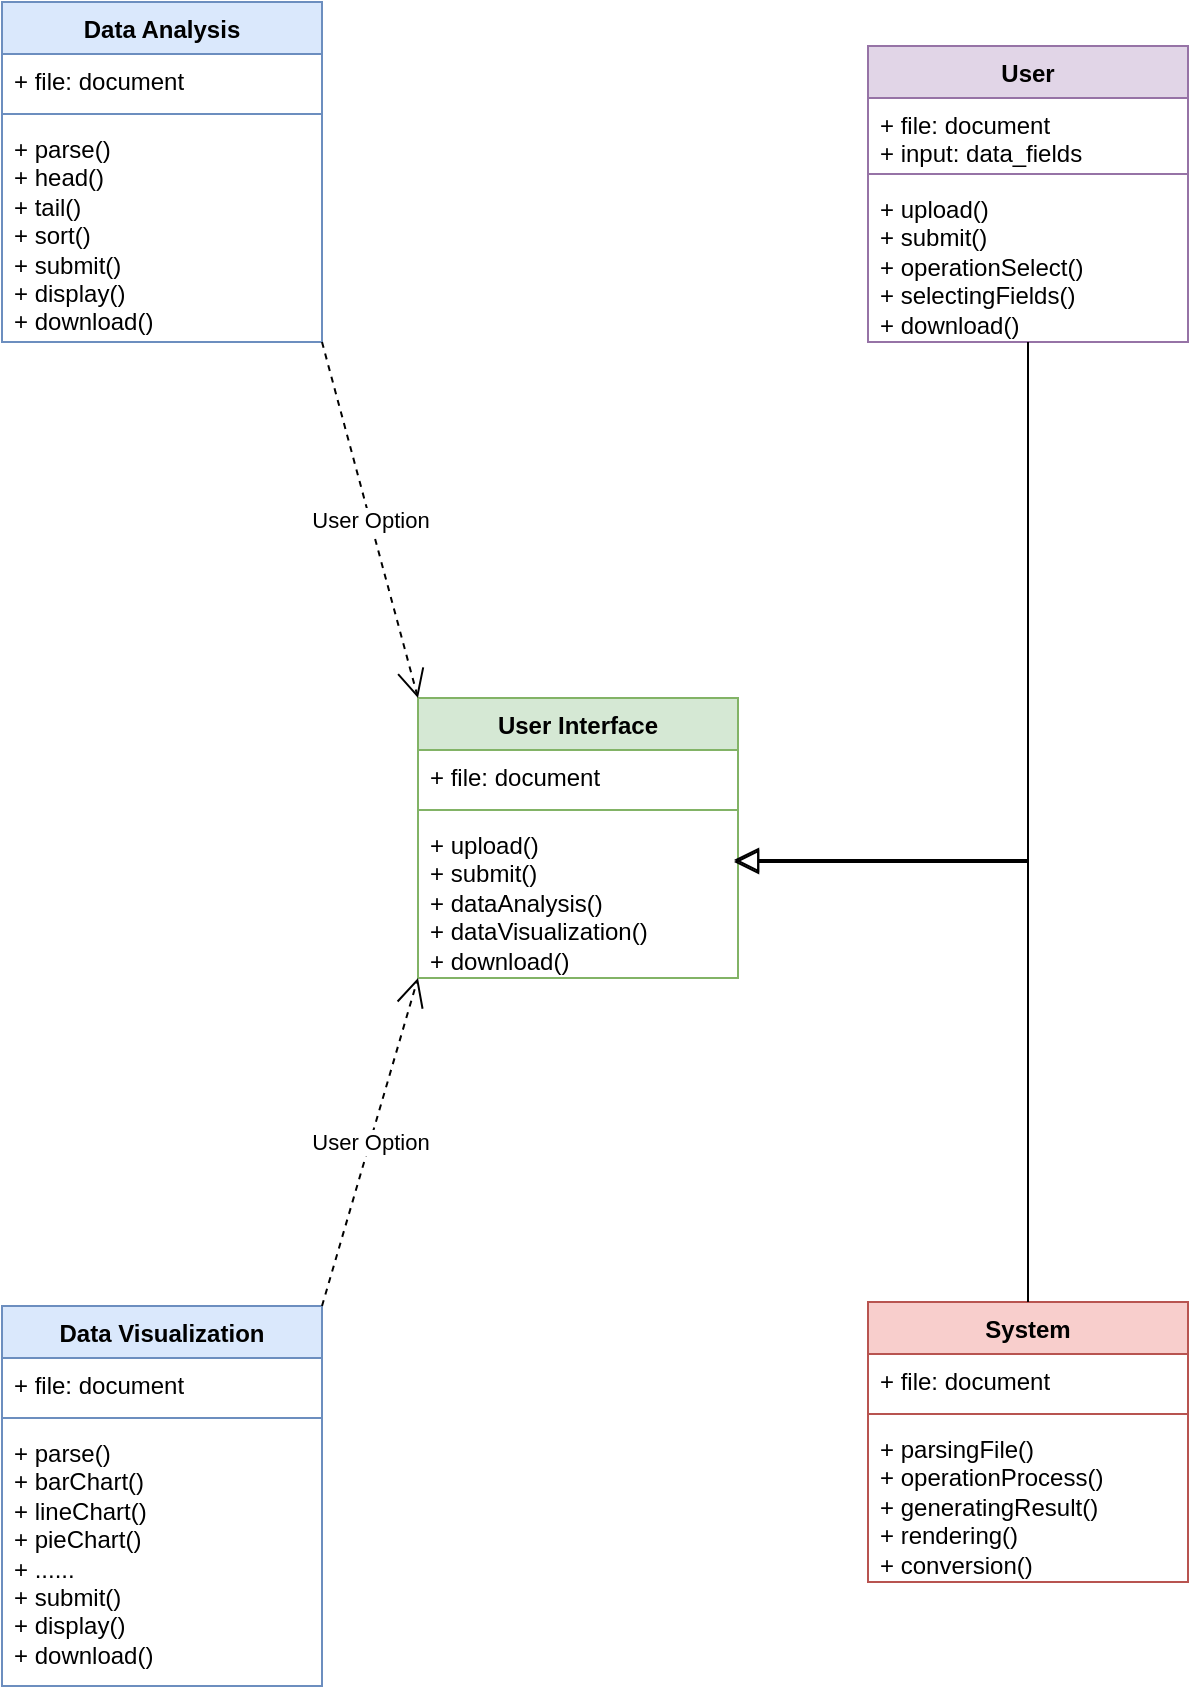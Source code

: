 <mxfile version="26.0.11">
  <diagram id="C5RBs43oDa-KdzZeNtuy" name="Page-1">
    <mxGraphModel grid="0" page="1" gridSize="10" guides="1" tooltips="1" connect="1" arrows="1" fold="1" pageScale="1" pageWidth="827" pageHeight="1169" math="0" shadow="0">
      <root>
        <mxCell id="WIyWlLk6GJQsqaUBKTNV-0" />
        <mxCell id="WIyWlLk6GJQsqaUBKTNV-1" parent="WIyWlLk6GJQsqaUBKTNV-0" />
        <mxCell id="8dr9rXT9LXINj3wEu-Yk-1" value="User Interface" style="swimlane;fontStyle=1;align=center;verticalAlign=top;childLayout=stackLayout;horizontal=1;startSize=26;horizontalStack=0;resizeParent=1;resizeParentMax=0;resizeLast=0;collapsible=1;marginBottom=0;whiteSpace=wrap;html=1;fillColor=#d5e8d4;strokeColor=#82b366;" vertex="1" parent="WIyWlLk6GJQsqaUBKTNV-1">
          <mxGeometry x="325" y="512" width="160" height="140" as="geometry" />
        </mxCell>
        <mxCell id="8dr9rXT9LXINj3wEu-Yk-2" value="+ file: document" style="text;strokeColor=none;fillColor=none;align=left;verticalAlign=top;spacingLeft=4;spacingRight=4;overflow=hidden;rotatable=0;points=[[0,0.5],[1,0.5]];portConstraint=eastwest;whiteSpace=wrap;html=1;" vertex="1" parent="8dr9rXT9LXINj3wEu-Yk-1">
          <mxGeometry y="26" width="160" height="26" as="geometry" />
        </mxCell>
        <mxCell id="8dr9rXT9LXINj3wEu-Yk-3" value="" style="line;strokeWidth=1;fillColor=none;align=left;verticalAlign=middle;spacingTop=-1;spacingLeft=3;spacingRight=3;rotatable=0;labelPosition=right;points=[];portConstraint=eastwest;strokeColor=inherit;" vertex="1" parent="8dr9rXT9LXINj3wEu-Yk-1">
          <mxGeometry y="52" width="160" height="8" as="geometry" />
        </mxCell>
        <mxCell id="8dr9rXT9LXINj3wEu-Yk-4" value="+ upload()&lt;div&gt;+ submit()&lt;/div&gt;&lt;div&gt;+ dataAnalysis()&lt;/div&gt;&lt;div&gt;+ dataVisualization()&lt;/div&gt;&lt;div&gt;+ download()&lt;/div&gt;" style="text;strokeColor=none;fillColor=none;align=left;verticalAlign=top;spacingLeft=4;spacingRight=4;overflow=hidden;rotatable=0;points=[[0,0.5],[1,0.5]];portConstraint=eastwest;whiteSpace=wrap;html=1;" vertex="1" parent="8dr9rXT9LXINj3wEu-Yk-1">
          <mxGeometry y="60" width="160" height="80" as="geometry" />
        </mxCell>
        <mxCell id="8dr9rXT9LXINj3wEu-Yk-9" value="Data Analysis" style="swimlane;fontStyle=1;align=center;verticalAlign=top;childLayout=stackLayout;horizontal=1;startSize=26;horizontalStack=0;resizeParent=1;resizeParentMax=0;resizeLast=0;collapsible=1;marginBottom=0;whiteSpace=wrap;html=1;fillColor=#dae8fc;strokeColor=#6c8ebf;" vertex="1" parent="WIyWlLk6GJQsqaUBKTNV-1">
          <mxGeometry x="117" y="164" width="160" height="170" as="geometry" />
        </mxCell>
        <mxCell id="8dr9rXT9LXINj3wEu-Yk-10" value="+ file: document" style="text;strokeColor=none;fillColor=none;align=left;verticalAlign=top;spacingLeft=4;spacingRight=4;overflow=hidden;rotatable=0;points=[[0,0.5],[1,0.5]];portConstraint=eastwest;whiteSpace=wrap;html=1;" vertex="1" parent="8dr9rXT9LXINj3wEu-Yk-9">
          <mxGeometry y="26" width="160" height="26" as="geometry" />
        </mxCell>
        <mxCell id="8dr9rXT9LXINj3wEu-Yk-11" value="" style="line;strokeWidth=1;fillColor=none;align=left;verticalAlign=middle;spacingTop=-1;spacingLeft=3;spacingRight=3;rotatable=0;labelPosition=right;points=[];portConstraint=eastwest;strokeColor=inherit;" vertex="1" parent="8dr9rXT9LXINj3wEu-Yk-9">
          <mxGeometry y="52" width="160" height="8" as="geometry" />
        </mxCell>
        <mxCell id="8dr9rXT9LXINj3wEu-Yk-12" value="+ parse()&lt;div&gt;+ head()&lt;/div&gt;&lt;div&gt;+ tail()&lt;/div&gt;&lt;div&gt;+ sort()&lt;/div&gt;&lt;div&gt;+ submit()&lt;/div&gt;&lt;div&gt;+ display()&lt;/div&gt;&lt;div&gt;+ download()&lt;/div&gt;" style="text;strokeColor=none;fillColor=none;align=left;verticalAlign=top;spacingLeft=4;spacingRight=4;overflow=hidden;rotatable=0;points=[[0,0.5],[1,0.5]];portConstraint=eastwest;whiteSpace=wrap;html=1;" vertex="1" parent="8dr9rXT9LXINj3wEu-Yk-9">
          <mxGeometry y="60" width="160" height="110" as="geometry" />
        </mxCell>
        <mxCell id="8dr9rXT9LXINj3wEu-Yk-13" value="Data Visualization" style="swimlane;fontStyle=1;align=center;verticalAlign=top;childLayout=stackLayout;horizontal=1;startSize=26;horizontalStack=0;resizeParent=1;resizeParentMax=0;resizeLast=0;collapsible=1;marginBottom=0;whiteSpace=wrap;html=1;fillColor=#dae8fc;strokeColor=#6c8ebf;" vertex="1" parent="WIyWlLk6GJQsqaUBKTNV-1">
          <mxGeometry x="117" y="816" width="160" height="190" as="geometry" />
        </mxCell>
        <mxCell id="8dr9rXT9LXINj3wEu-Yk-14" value="+ file: document" style="text;strokeColor=none;fillColor=none;align=left;verticalAlign=top;spacingLeft=4;spacingRight=4;overflow=hidden;rotatable=0;points=[[0,0.5],[1,0.5]];portConstraint=eastwest;whiteSpace=wrap;html=1;" vertex="1" parent="8dr9rXT9LXINj3wEu-Yk-13">
          <mxGeometry y="26" width="160" height="26" as="geometry" />
        </mxCell>
        <mxCell id="8dr9rXT9LXINj3wEu-Yk-15" value="" style="line;strokeWidth=1;fillColor=none;align=left;verticalAlign=middle;spacingTop=-1;spacingLeft=3;spacingRight=3;rotatable=0;labelPosition=right;points=[];portConstraint=eastwest;strokeColor=inherit;" vertex="1" parent="8dr9rXT9LXINj3wEu-Yk-13">
          <mxGeometry y="52" width="160" height="8" as="geometry" />
        </mxCell>
        <mxCell id="8dr9rXT9LXINj3wEu-Yk-16" value="+ parse()&lt;div&gt;+ barChart()&lt;/div&gt;&lt;div&gt;+ lineChart()&lt;/div&gt;&lt;div&gt;+ pieChart()&lt;/div&gt;&lt;div&gt;+ ......&lt;/div&gt;&lt;div&gt;+ submit()&lt;/div&gt;&lt;div&gt;+ display()&lt;/div&gt;&lt;div&gt;+ download()&lt;/div&gt;" style="text;strokeColor=none;fillColor=none;align=left;verticalAlign=top;spacingLeft=4;spacingRight=4;overflow=hidden;rotatable=0;points=[[0,0.5],[1,0.5]];portConstraint=eastwest;whiteSpace=wrap;html=1;" vertex="1" parent="8dr9rXT9LXINj3wEu-Yk-13">
          <mxGeometry y="60" width="160" height="130" as="geometry" />
        </mxCell>
        <mxCell id="8dr9rXT9LXINj3wEu-Yk-17" value="User" style="swimlane;fontStyle=1;align=center;verticalAlign=top;childLayout=stackLayout;horizontal=1;startSize=26;horizontalStack=0;resizeParent=1;resizeParentMax=0;resizeLast=0;collapsible=1;marginBottom=0;whiteSpace=wrap;html=1;fillColor=#e1d5e7;strokeColor=#9673a6;" vertex="1" parent="WIyWlLk6GJQsqaUBKTNV-1">
          <mxGeometry x="550" y="186" width="160" height="148" as="geometry" />
        </mxCell>
        <mxCell id="8dr9rXT9LXINj3wEu-Yk-18" value="+ file: document&lt;div&gt;+ input: data_fields&lt;/div&gt;" style="text;strokeColor=none;fillColor=none;align=left;verticalAlign=top;spacingLeft=4;spacingRight=4;overflow=hidden;rotatable=0;points=[[0,0.5],[1,0.5]];portConstraint=eastwest;whiteSpace=wrap;html=1;" vertex="1" parent="8dr9rXT9LXINj3wEu-Yk-17">
          <mxGeometry y="26" width="160" height="34" as="geometry" />
        </mxCell>
        <mxCell id="8dr9rXT9LXINj3wEu-Yk-19" value="" style="line;strokeWidth=1;fillColor=none;align=left;verticalAlign=middle;spacingTop=-1;spacingLeft=3;spacingRight=3;rotatable=0;labelPosition=right;points=[];portConstraint=eastwest;strokeColor=inherit;" vertex="1" parent="8dr9rXT9LXINj3wEu-Yk-17">
          <mxGeometry y="60" width="160" height="8" as="geometry" />
        </mxCell>
        <mxCell id="8dr9rXT9LXINj3wEu-Yk-20" value="+ upload()&lt;div&gt;+ submit()&lt;/div&gt;&lt;div&gt;+ operationSelect()&lt;/div&gt;&lt;div&gt;+ selectingFields()&lt;/div&gt;&lt;div&gt;+ download()&lt;/div&gt;" style="text;strokeColor=none;fillColor=none;align=left;verticalAlign=top;spacingLeft=4;spacingRight=4;overflow=hidden;rotatable=0;points=[[0,0.5],[1,0.5]];portConstraint=eastwest;whiteSpace=wrap;html=1;" vertex="1" parent="8dr9rXT9LXINj3wEu-Yk-17">
          <mxGeometry y="68" width="160" height="80" as="geometry" />
        </mxCell>
        <mxCell id="8dr9rXT9LXINj3wEu-Yk-25" value="" style="endArrow=block;endSize=10;endFill=0;shadow=0;strokeWidth=1;rounded=0;curved=0;edgeStyle=elbowEdgeStyle;elbow=vertical;entryX=1.044;entryY=0.2;entryDx=0;entryDy=0;entryPerimeter=0;exitX=0.5;exitY=1;exitDx=0;exitDy=0;exitPerimeter=0;" edge="1" parent="WIyWlLk6GJQsqaUBKTNV-1" source="8dr9rXT9LXINj3wEu-Yk-20">
          <mxGeometry width="160" relative="1" as="geometry">
            <mxPoint x="730.96" y="477" as="sourcePoint" />
            <mxPoint x="483" y="593" as="targetPoint" />
            <Array as="points">
              <mxPoint x="608.96" y="593" />
            </Array>
          </mxGeometry>
        </mxCell>
        <mxCell id="8dr9rXT9LXINj3wEu-Yk-32" value="User Option" style="endArrow=open;endSize=12;dashed=1;html=1;rounded=0;exitX=1;exitY=0;exitDx=0;exitDy=0;entryX=0;entryY=1;entryDx=0;entryDy=0;entryPerimeter=0;" edge="1" parent="WIyWlLk6GJQsqaUBKTNV-1" source="8dr9rXT9LXINj3wEu-Yk-13" target="8dr9rXT9LXINj3wEu-Yk-4">
          <mxGeometry width="160" relative="1" as="geometry">
            <mxPoint x="321" y="487" as="sourcePoint" />
            <mxPoint x="481" y="437" as="targetPoint" />
          </mxGeometry>
        </mxCell>
        <mxCell id="8dr9rXT9LXINj3wEu-Yk-33" value="User Option" style="endArrow=open;endSize=12;dashed=1;html=1;rounded=0;exitX=1;exitY=1;exitDx=0;exitDy=0;entryX=0;entryY=0;entryDx=0;entryDy=0;exitPerimeter=0;" edge="1" parent="WIyWlLk6GJQsqaUBKTNV-1" source="8dr9rXT9LXINj3wEu-Yk-12" target="8dr9rXT9LXINj3wEu-Yk-1">
          <mxGeometry width="160" relative="1" as="geometry">
            <mxPoint x="541" y="337" as="sourcePoint" />
            <mxPoint x="595" y="503" as="targetPoint" />
          </mxGeometry>
        </mxCell>
        <mxCell id="8dr9rXT9LXINj3wEu-Yk-21" value="System" style="swimlane;fontStyle=1;align=center;verticalAlign=top;childLayout=stackLayout;horizontal=1;startSize=26;horizontalStack=0;resizeParent=1;resizeParentMax=0;resizeLast=0;collapsible=1;marginBottom=0;whiteSpace=wrap;html=1;fillColor=#f8cecc;strokeColor=#b85450;" vertex="1" parent="WIyWlLk6GJQsqaUBKTNV-1">
          <mxGeometry x="550" y="814" width="160" height="140" as="geometry" />
        </mxCell>
        <mxCell id="8dr9rXT9LXINj3wEu-Yk-22" value="+ file: document" style="text;strokeColor=none;fillColor=none;align=left;verticalAlign=top;spacingLeft=4;spacingRight=4;overflow=hidden;rotatable=0;points=[[0,0.5],[1,0.5]];portConstraint=eastwest;whiteSpace=wrap;html=1;" vertex="1" parent="8dr9rXT9LXINj3wEu-Yk-21">
          <mxGeometry y="26" width="160" height="26" as="geometry" />
        </mxCell>
        <mxCell id="8dr9rXT9LXINj3wEu-Yk-23" value="" style="line;strokeWidth=1;fillColor=none;align=left;verticalAlign=middle;spacingTop=-1;spacingLeft=3;spacingRight=3;rotatable=0;labelPosition=right;points=[];portConstraint=eastwest;strokeColor=inherit;" vertex="1" parent="8dr9rXT9LXINj3wEu-Yk-21">
          <mxGeometry y="52" width="160" height="8" as="geometry" />
        </mxCell>
        <mxCell id="8dr9rXT9LXINj3wEu-Yk-24" value="+ parsingFile()&lt;div&gt;+ operationProcess()&lt;/div&gt;&lt;div&gt;+ generatingResult()&lt;/div&gt;&lt;div&gt;+ rendering()&lt;/div&gt;&lt;div&gt;+ conversion()&lt;/div&gt;" style="text;strokeColor=none;fillColor=none;align=left;verticalAlign=top;spacingLeft=4;spacingRight=4;overflow=hidden;rotatable=0;points=[[0,0.5],[1,0.5]];portConstraint=eastwest;whiteSpace=wrap;html=1;" vertex="1" parent="8dr9rXT9LXINj3wEu-Yk-21">
          <mxGeometry y="60" width="160" height="80" as="geometry" />
        </mxCell>
        <mxCell id="8dr9rXT9LXINj3wEu-Yk-36" value="" style="endArrow=block;endSize=10;endFill=0;shadow=0;strokeWidth=1;rounded=0;curved=0;edgeStyle=elbowEdgeStyle;elbow=vertical;exitX=0.5;exitY=0;exitDx=0;exitDy=0;" edge="1" parent="WIyWlLk6GJQsqaUBKTNV-1" source="8dr9rXT9LXINj3wEu-Yk-21">
          <mxGeometry width="160" relative="1" as="geometry">
            <mxPoint x="631" y="810" as="sourcePoint" />
            <mxPoint x="483" y="594" as="targetPoint" />
            <Array as="points">
              <mxPoint x="623" y="594" />
            </Array>
          </mxGeometry>
        </mxCell>
      </root>
    </mxGraphModel>
  </diagram>
</mxfile>
